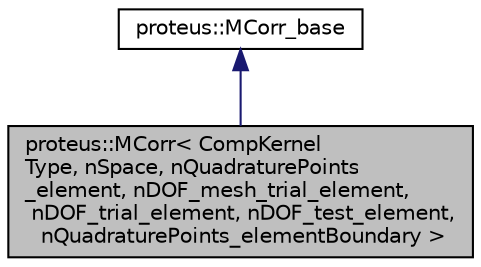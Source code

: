 digraph "proteus::MCorr&lt; CompKernelType, nSpace, nQuadraturePoints_element, nDOF_mesh_trial_element, nDOF_trial_element, nDOF_test_element, nQuadraturePoints_elementBoundary &gt;"
{
 // LATEX_PDF_SIZE
  edge [fontname="Helvetica",fontsize="10",labelfontname="Helvetica",labelfontsize="10"];
  node [fontname="Helvetica",fontsize="10",shape=record];
  Node1 [label="proteus::MCorr\< CompKernel\lType, nSpace, nQuadraturePoints\l_element, nDOF_mesh_trial_element,\l nDOF_trial_element, nDOF_test_element,\l nQuadraturePoints_elementBoundary \>",height=0.2,width=0.4,color="black", fillcolor="grey75", style="filled", fontcolor="black",tooltip=" "];
  Node2 -> Node1 [dir="back",color="midnightblue",fontsize="10",style="solid",fontname="Helvetica"];
  Node2 [label="proteus::MCorr_base",height=0.2,width=0.4,color="black", fillcolor="white", style="filled",URL="$d3/d18/classproteus_1_1MCorr__base.html",tooltip=" "];
}
